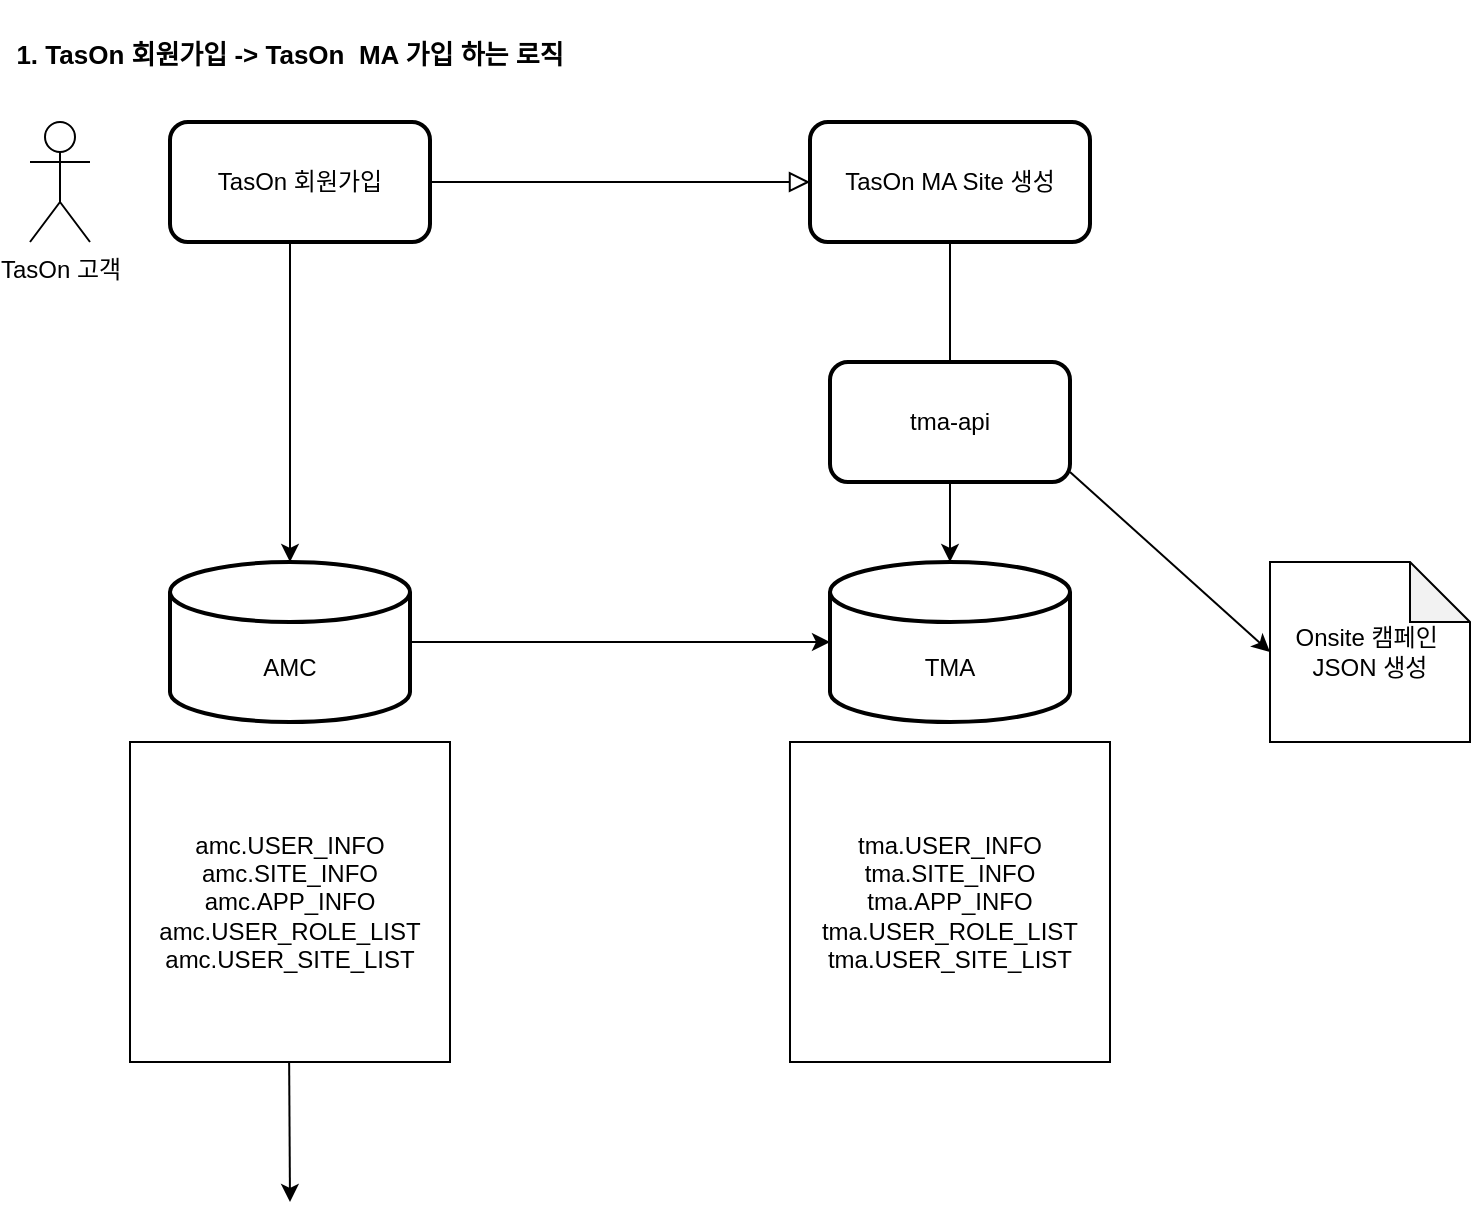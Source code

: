 <mxfile version="21.7.5" type="github">
  <diagram name="페이지-1" id="8XCkK9Wqvl7NkWUmMLuJ">
    <mxGraphModel dx="1509" dy="823" grid="1" gridSize="10" guides="1" tooltips="1" connect="1" arrows="1" fold="1" page="1" pageScale="1" pageWidth="1169" pageHeight="1654" math="0" shadow="0">
      <root>
        <mxCell id="0" />
        <mxCell id="1" parent="0" />
        <mxCell id="aHB1TRmOb6sOubxurkW1-2" value="TasOn 고객" style="shape=umlActor;verticalLabelPosition=bottom;verticalAlign=top;html=1;" vertex="1" parent="1">
          <mxGeometry x="40" y="60" width="30" height="60" as="geometry" />
        </mxCell>
        <mxCell id="aHB1TRmOb6sOubxurkW1-3" value="" style="rounded=0;html=1;jettySize=auto;orthogonalLoop=1;fontSize=11;endArrow=block;endFill=0;endSize=8;strokeWidth=1;shadow=0;labelBackgroundColor=none;edgeStyle=orthogonalEdgeStyle;fontColor=default;entryX=0;entryY=0.5;entryDx=0;entryDy=0;exitX=1;exitY=0.5;exitDx=0;exitDy=0;" edge="1" parent="1" source="aHB1TRmOb6sOubxurkW1-4" target="aHB1TRmOb6sOubxurkW1-5">
          <mxGeometry relative="1" as="geometry">
            <mxPoint x="430" y="100" as="targetPoint" />
            <mxPoint x="310" y="100" as="sourcePoint" />
          </mxGeometry>
        </mxCell>
        <mxCell id="aHB1TRmOb6sOubxurkW1-4" value="TasOn 회원가입" style="rounded=1;whiteSpace=wrap;html=1;fontSize=12;glass=0;strokeWidth=2;shadow=0;labelBackgroundColor=none;" vertex="1" parent="1">
          <mxGeometry x="110" y="60" width="130" height="60" as="geometry" />
        </mxCell>
        <mxCell id="aHB1TRmOb6sOubxurkW1-5" value="TasOn MA Site 생성" style="rounded=1;whiteSpace=wrap;html=1;fontSize=12;glass=0;strokeWidth=2;shadow=0;labelBackgroundColor=none;" vertex="1" parent="1">
          <mxGeometry x="430" y="60" width="140" height="60" as="geometry" />
        </mxCell>
        <mxCell id="aHB1TRmOb6sOubxurkW1-6" value="" style="endArrow=classic;html=1;rounded=0;" edge="1" parent="1" target="aHB1TRmOb6sOubxurkW1-7">
          <mxGeometry width="50" height="50" relative="1" as="geometry">
            <mxPoint x="170" y="120" as="sourcePoint" />
            <mxPoint x="170" y="220" as="targetPoint" />
          </mxGeometry>
        </mxCell>
        <mxCell id="aHB1TRmOb6sOubxurkW1-7" value="AMC" style="shape=cylinder3;whiteSpace=wrap;html=1;boundedLbl=1;backgroundOutline=1;size=15;strokeWidth=2;" vertex="1" parent="1">
          <mxGeometry x="110" y="280" width="120" height="80" as="geometry" />
        </mxCell>
        <mxCell id="aHB1TRmOb6sOubxurkW1-8" value="" style="endArrow=classic;html=1;rounded=0;" edge="1" parent="1" target="aHB1TRmOb6sOubxurkW1-9">
          <mxGeometry width="50" height="50" relative="1" as="geometry">
            <mxPoint x="500" y="120" as="sourcePoint" />
            <mxPoint x="500" y="220" as="targetPoint" />
          </mxGeometry>
        </mxCell>
        <mxCell id="aHB1TRmOb6sOubxurkW1-9" value="TMA" style="shape=cylinder3;whiteSpace=wrap;html=1;boundedLbl=1;backgroundOutline=1;size=15;strokeWidth=2;" vertex="1" parent="1">
          <mxGeometry x="440" y="280" width="120" height="80" as="geometry" />
        </mxCell>
        <mxCell id="aHB1TRmOb6sOubxurkW1-10" value="tma-api" style="rounded=1;whiteSpace=wrap;html=1;strokeWidth=2;" vertex="1" parent="1">
          <mxGeometry x="440" y="180" width="120" height="60" as="geometry" />
        </mxCell>
        <mxCell id="aHB1TRmOb6sOubxurkW1-17" value="" style="endArrow=classic;html=1;rounded=0;entryX=0;entryY=0.5;entryDx=0;entryDy=0;entryPerimeter=0;exitX=1;exitY=0.5;exitDx=0;exitDy=0;exitPerimeter=0;" edge="1" parent="1" source="aHB1TRmOb6sOubxurkW1-7" target="aHB1TRmOb6sOubxurkW1-9">
          <mxGeometry width="50" height="50" relative="1" as="geometry">
            <mxPoint x="180" y="130" as="sourcePoint" />
            <mxPoint x="180" y="290" as="targetPoint" />
          </mxGeometry>
        </mxCell>
        <mxCell id="aHB1TRmOb6sOubxurkW1-19" value="tma.USER_INFO&#xa;tma.SITE_INFO&#xa;tma.APP_INFO&#xa;tma.USER_ROLE_LIST&#xa;tma.USER_SITE_LIST" style="whiteSpace=wrap;html=1;aspect=fixed;" vertex="1" parent="1">
          <mxGeometry x="420" y="370" width="160" height="160" as="geometry" />
        </mxCell>
        <mxCell id="aHB1TRmOb6sOubxurkW1-20" value="&lt;div&gt;amc.USER_INFO&lt;/div&gt;&lt;div&gt;amc.SITE_INFO&lt;/div&gt;&lt;div&gt;amc.APP_INFO&lt;/div&gt;&lt;div&gt;amc.USER_ROLE_LIST&lt;/div&gt;&lt;div&gt;amc.USER_SITE_LIST&lt;/div&gt;" style="whiteSpace=wrap;html=1;aspect=fixed;" vertex="1" parent="1">
          <mxGeometry x="90" y="370" width="160" height="160" as="geometry" />
        </mxCell>
        <mxCell id="aHB1TRmOb6sOubxurkW1-22" value="" style="endArrow=classic;html=1;rounded=0;" edge="1" parent="1">
          <mxGeometry width="50" height="50" relative="1" as="geometry">
            <mxPoint x="169.57" y="530" as="sourcePoint" />
            <mxPoint x="170" y="600" as="targetPoint" />
          </mxGeometry>
        </mxCell>
        <mxCell id="aHB1TRmOb6sOubxurkW1-24" value="" style="endArrow=classic;html=1;rounded=0;entryX=0;entryY=0.5;entryDx=0;entryDy=0;entryPerimeter=0;" edge="1" parent="1" target="aHB1TRmOb6sOubxurkW1-26">
          <mxGeometry width="50" height="50" relative="1" as="geometry">
            <mxPoint x="560" y="235" as="sourcePoint" />
            <mxPoint x="660" y="310" as="targetPoint" />
          </mxGeometry>
        </mxCell>
        <mxCell id="aHB1TRmOb6sOubxurkW1-26" value="Onsite 캠페인&amp;nbsp;&lt;br&gt;JSON 생성" style="shape=note;whiteSpace=wrap;html=1;backgroundOutline=1;darkOpacity=0.05;" vertex="1" parent="1">
          <mxGeometry x="660" y="280" width="100" height="90" as="geometry" />
        </mxCell>
        <mxCell id="aHB1TRmOb6sOubxurkW1-27" value="&lt;h2&gt;&lt;font style=&quot;font-size: 13px;&quot;&gt;1. TasOn 회원가입 -&amp;gt; TasOn&amp;nbsp; MA 가입 하는 로직&lt;/font&gt;&lt;/h2&gt;" style="text;strokeColor=none;align=center;fillColor=none;html=1;verticalAlign=middle;whiteSpace=wrap;rounded=0;" vertex="1" parent="1">
          <mxGeometry x="25" y="10" width="290" height="30" as="geometry" />
        </mxCell>
      </root>
    </mxGraphModel>
  </diagram>
</mxfile>
